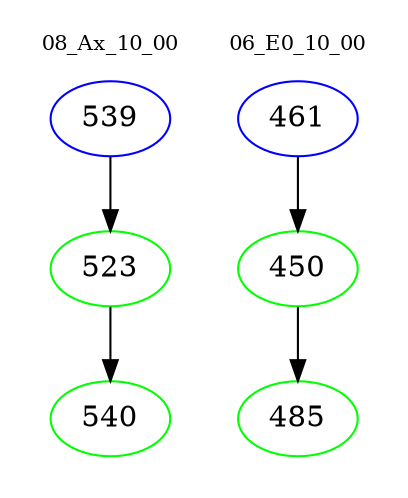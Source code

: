 digraph{
subgraph cluster_0 {
color = white
label = "08_Ax_10_00";
fontsize=10;
T0_539 [label="539", color="blue"]
T0_539 -> T0_523 [color="black"]
T0_523 [label="523", color="green"]
T0_523 -> T0_540 [color="black"]
T0_540 [label="540", color="green"]
}
subgraph cluster_1 {
color = white
label = "06_E0_10_00";
fontsize=10;
T1_461 [label="461", color="blue"]
T1_461 -> T1_450 [color="black"]
T1_450 [label="450", color="green"]
T1_450 -> T1_485 [color="black"]
T1_485 [label="485", color="green"]
}
}
